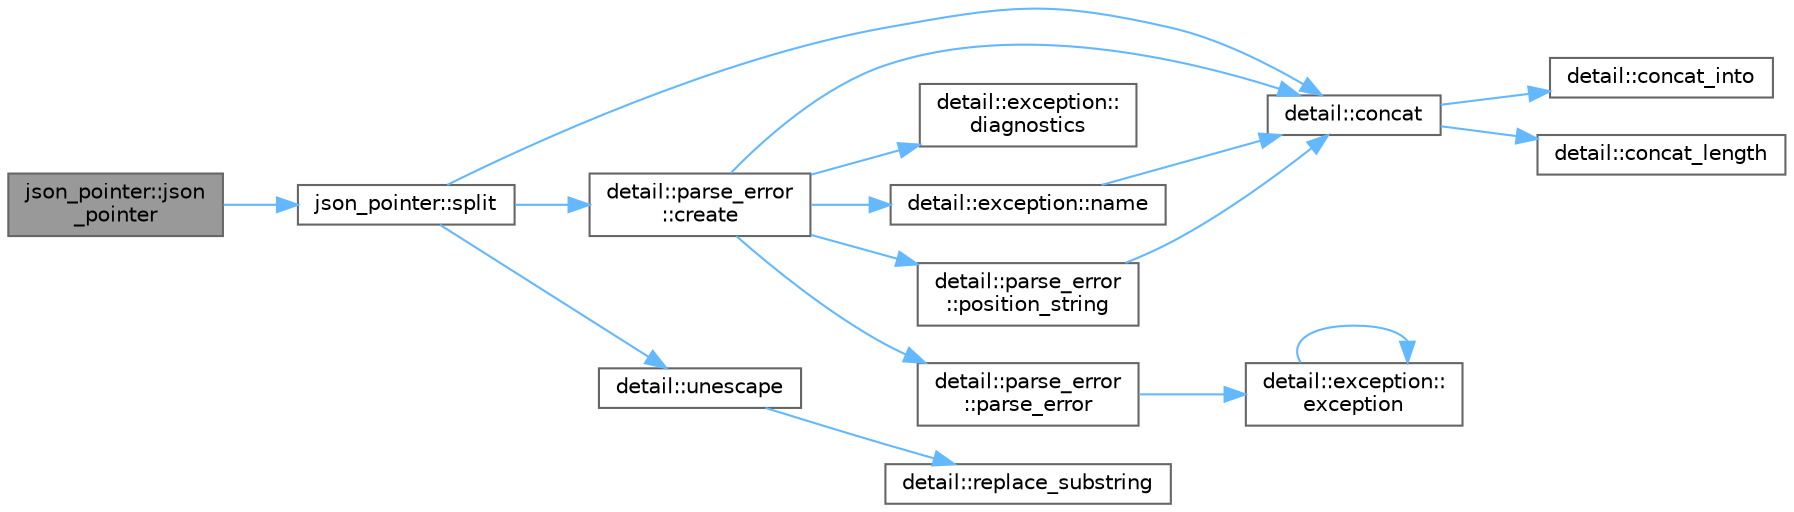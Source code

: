 digraph "json_pointer::json_pointer"
{
 // LATEX_PDF_SIZE
  bgcolor="transparent";
  edge [fontname=Helvetica,fontsize=10,labelfontname=Helvetica,labelfontsize=10];
  node [fontname=Helvetica,fontsize=10,shape=box,height=0.2,width=0.4];
  rankdir="LR";
  Node1 [id="Node000001",label="json_pointer::json\l_pointer",height=0.2,width=0.4,color="gray40", fillcolor="grey60", style="filled", fontcolor="black",tooltip="create JSON pointer"];
  Node1 -> Node2 [id="edge17_Node000001_Node000002",color="steelblue1",style="solid",tooltip=" "];
  Node2 [id="Node000002",label="json_pointer::split",height=0.2,width=0.4,color="grey40", fillcolor="white", style="filled",URL="$classjson__pointer.html#a59261861b1753054dff970e6760c6ba4",tooltip="split the string input to reference tokens"];
  Node2 -> Node3 [id="edge18_Node000002_Node000003",color="steelblue1",style="solid",tooltip=" "];
  Node3 [id="Node000003",label="detail::concat",height=0.2,width=0.4,color="grey40", fillcolor="white", style="filled",URL="$namespacedetail.html#a266fb3d4bf633ad6c506434cc91164da",tooltip=" "];
  Node3 -> Node4 [id="edge19_Node000003_Node000004",color="steelblue1",style="solid",tooltip=" "];
  Node4 [id="Node000004",label="detail::concat_into",height=0.2,width=0.4,color="grey40", fillcolor="white", style="filled",URL="$namespacedetail.html#a89f967b745cf8df11ba9d59f93d97753",tooltip=" "];
  Node3 -> Node5 [id="edge20_Node000003_Node000005",color="steelblue1",style="solid",tooltip=" "];
  Node5 [id="Node000005",label="detail::concat_length",height=0.2,width=0.4,color="grey40", fillcolor="white", style="filled",URL="$namespacedetail.html#ac185140ed8c8fcc07a302a890b714b0d",tooltip=" "];
  Node2 -> Node6 [id="edge21_Node000002_Node000006",color="steelblue1",style="solid",tooltip=" "];
  Node6 [id="Node000006",label="detail::parse_error\l::create",height=0.2,width=0.4,color="grey40", fillcolor="white", style="filled",URL="$classdetail_1_1parse__error.html#a07046ea9f33d28f120af188ed674d6df",tooltip="create a parse error exception"];
  Node6 -> Node3 [id="edge22_Node000006_Node000003",color="steelblue1",style="solid",tooltip=" "];
  Node6 -> Node7 [id="edge23_Node000006_Node000007",color="steelblue1",style="solid",tooltip=" "];
  Node7 [id="Node000007",label="detail::exception::\ldiagnostics",height=0.2,width=0.4,color="grey40", fillcolor="white", style="filled",URL="$classdetail_1_1exception.html#a6b4a786b5c1c25dd3edaceb1bf2d5120",tooltip=" "];
  Node6 -> Node8 [id="edge24_Node000006_Node000008",color="steelblue1",style="solid",tooltip=" "];
  Node8 [id="Node000008",label="detail::exception::name",height=0.2,width=0.4,color="grey40", fillcolor="white", style="filled",URL="$classdetail_1_1exception.html#a8f1eb56b9964c8dd84d89d0da98d883b",tooltip=" "];
  Node8 -> Node3 [id="edge25_Node000008_Node000003",color="steelblue1",style="solid",tooltip=" "];
  Node6 -> Node9 [id="edge26_Node000006_Node000009",color="steelblue1",style="solid",tooltip=" "];
  Node9 [id="Node000009",label="detail::parse_error\l::parse_error",height=0.2,width=0.4,color="grey40", fillcolor="white", style="filled",URL="$classdetail_1_1parse__error.html#a7703a00cc97c4590e56254b62b479ff5",tooltip=" "];
  Node9 -> Node10 [id="edge27_Node000009_Node000010",color="steelblue1",style="solid",tooltip=" "];
  Node10 [id="Node000010",label="detail::exception::\lexception",height=0.2,width=0.4,color="grey40", fillcolor="white", style="filled",URL="$classdetail_1_1exception.html#a528d6bc77e88490bbb84cde2222b7ff0",tooltip=" "];
  Node10 -> Node10 [id="edge28_Node000010_Node000010",color="steelblue1",style="solid",tooltip=" "];
  Node6 -> Node11 [id="edge29_Node000006_Node000011",color="steelblue1",style="solid",tooltip=" "];
  Node11 [id="Node000011",label="detail::parse_error\l::position_string",height=0.2,width=0.4,color="grey40", fillcolor="white", style="filled",URL="$classdetail_1_1parse__error.html#a19cdccb06cba79d7b4efc51f501ced8b",tooltip=" "];
  Node11 -> Node3 [id="edge30_Node000011_Node000003",color="steelblue1",style="solid",tooltip=" "];
  Node2 -> Node12 [id="edge31_Node000002_Node000012",color="steelblue1",style="solid",tooltip=" "];
  Node12 [id="Node000012",label="detail::unescape",height=0.2,width=0.4,color="grey40", fillcolor="white", style="filled",URL="$namespacedetail.html#a0e971234e72db1e314aa87298e84d1d0",tooltip="string unescaping as described in RFC 6901 (Sect. 4)"];
  Node12 -> Node13 [id="edge32_Node000012_Node000013",color="steelblue1",style="solid",tooltip=" "];
  Node13 [id="Node000013",label="detail::replace_substring",height=0.2,width=0.4,color="grey40", fillcolor="white", style="filled",URL="$namespacedetail.html#a6fd295e53b1dd4f46e235e6afee26d5e",tooltip="replace all occurrences of a substring by another string"];
}
